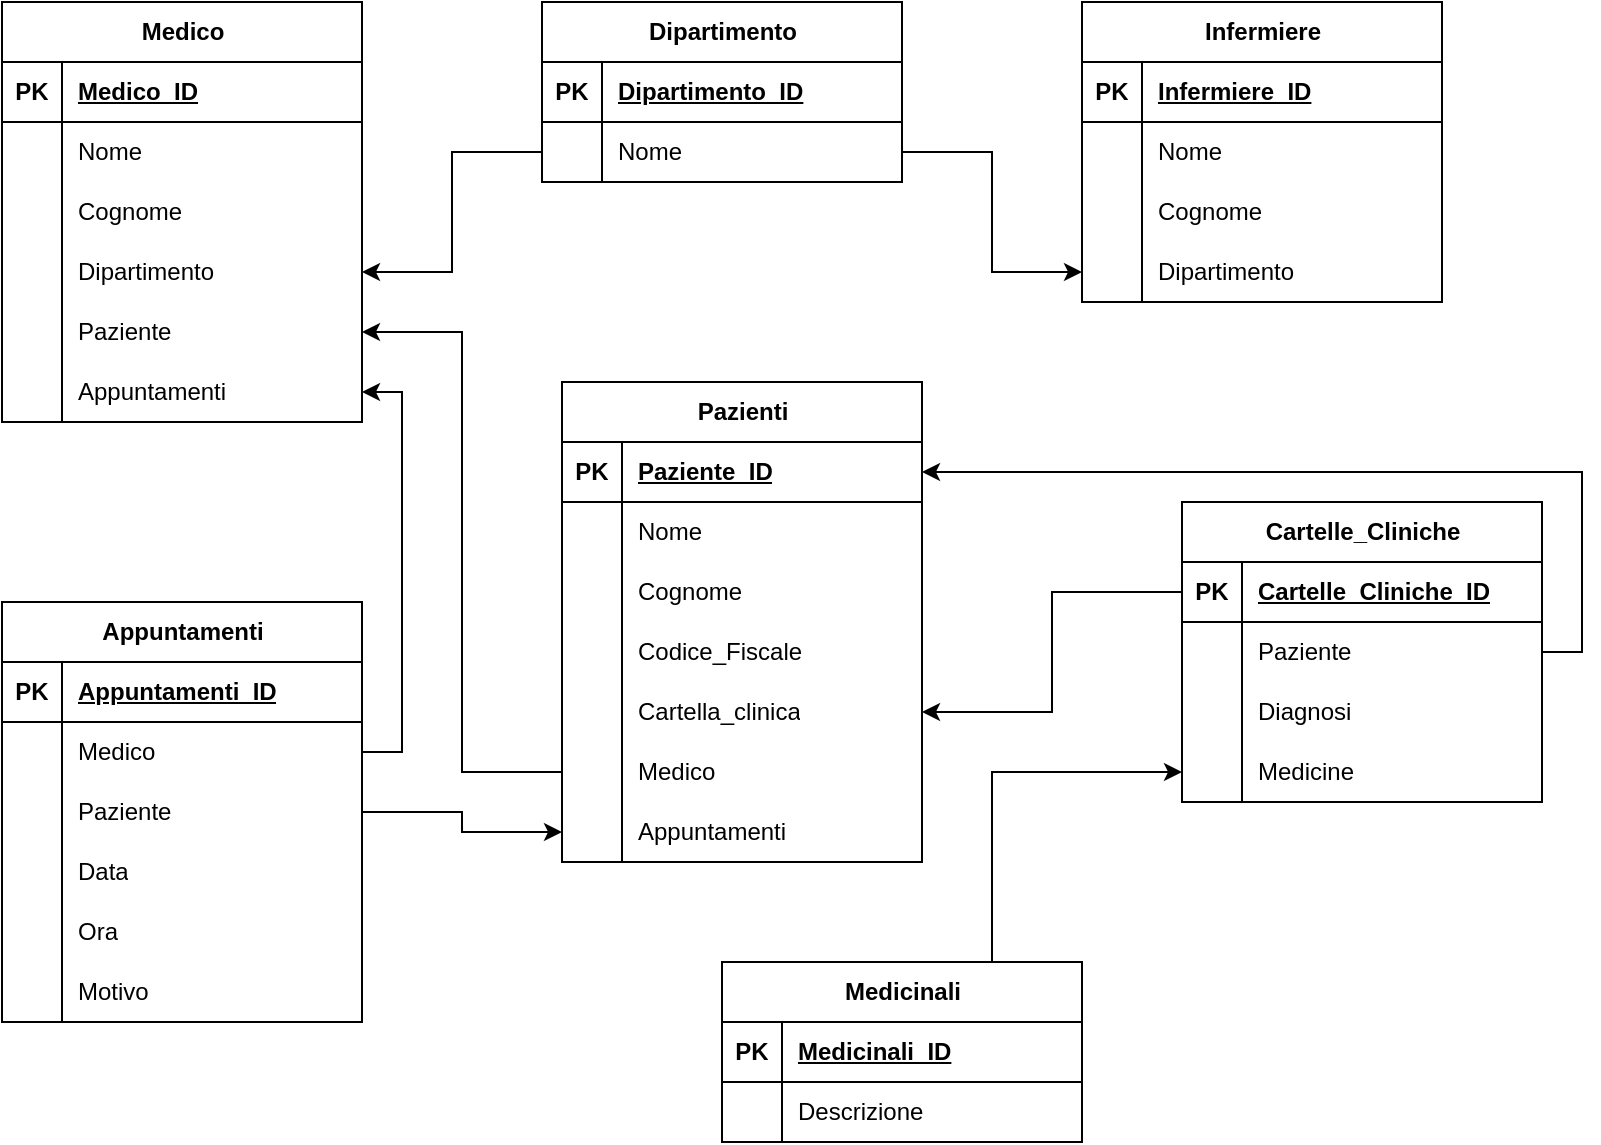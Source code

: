 <mxfile version="23.1.0" type="github">
  <diagram name="Pagina-1" id="qhU8wnmdOAKKkHcsEv-U">
    <mxGraphModel dx="1050" dy="570" grid="1" gridSize="10" guides="1" tooltips="1" connect="1" arrows="1" fold="1" page="1" pageScale="1" pageWidth="827" pageHeight="1169" math="0" shadow="0">
      <root>
        <mxCell id="0" />
        <mxCell id="1" parent="0" />
        <mxCell id="Q8DgcoiRrHMiQjG14NW5-1" value="Pazienti" style="shape=table;startSize=30;container=1;collapsible=1;childLayout=tableLayout;fixedRows=1;rowLines=0;fontStyle=1;align=center;resizeLast=1;html=1;" parent="1" vertex="1">
          <mxGeometry x="280" y="190" width="180" height="240" as="geometry" />
        </mxCell>
        <mxCell id="Q8DgcoiRrHMiQjG14NW5-2" value="" style="shape=tableRow;horizontal=0;startSize=0;swimlaneHead=0;swimlaneBody=0;fillColor=none;collapsible=0;dropTarget=0;points=[[0,0.5],[1,0.5]];portConstraint=eastwest;top=0;left=0;right=0;bottom=1;" parent="Q8DgcoiRrHMiQjG14NW5-1" vertex="1">
          <mxGeometry y="30" width="180" height="30" as="geometry" />
        </mxCell>
        <mxCell id="Q8DgcoiRrHMiQjG14NW5-3" value="PK" style="shape=partialRectangle;connectable=0;fillColor=none;top=0;left=0;bottom=0;right=0;fontStyle=1;overflow=hidden;whiteSpace=wrap;html=1;" parent="Q8DgcoiRrHMiQjG14NW5-2" vertex="1">
          <mxGeometry width="30" height="30" as="geometry">
            <mxRectangle width="30" height="30" as="alternateBounds" />
          </mxGeometry>
        </mxCell>
        <mxCell id="Q8DgcoiRrHMiQjG14NW5-4" value="Paziente_ID" style="shape=partialRectangle;connectable=0;fillColor=none;top=0;left=0;bottom=0;right=0;align=left;spacingLeft=6;fontStyle=5;overflow=hidden;whiteSpace=wrap;html=1;" parent="Q8DgcoiRrHMiQjG14NW5-2" vertex="1">
          <mxGeometry x="30" width="150" height="30" as="geometry">
            <mxRectangle width="150" height="30" as="alternateBounds" />
          </mxGeometry>
        </mxCell>
        <mxCell id="Q8DgcoiRrHMiQjG14NW5-5" value="" style="shape=tableRow;horizontal=0;startSize=0;swimlaneHead=0;swimlaneBody=0;fillColor=none;collapsible=0;dropTarget=0;points=[[0,0.5],[1,0.5]];portConstraint=eastwest;top=0;left=0;right=0;bottom=0;" parent="Q8DgcoiRrHMiQjG14NW5-1" vertex="1">
          <mxGeometry y="60" width="180" height="30" as="geometry" />
        </mxCell>
        <mxCell id="Q8DgcoiRrHMiQjG14NW5-6" value="" style="shape=partialRectangle;connectable=0;fillColor=none;top=0;left=0;bottom=0;right=0;editable=1;overflow=hidden;whiteSpace=wrap;html=1;" parent="Q8DgcoiRrHMiQjG14NW5-5" vertex="1">
          <mxGeometry width="30" height="30" as="geometry">
            <mxRectangle width="30" height="30" as="alternateBounds" />
          </mxGeometry>
        </mxCell>
        <mxCell id="Q8DgcoiRrHMiQjG14NW5-7" value="Nome" style="shape=partialRectangle;connectable=0;fillColor=none;top=0;left=0;bottom=0;right=0;align=left;spacingLeft=6;overflow=hidden;whiteSpace=wrap;html=1;" parent="Q8DgcoiRrHMiQjG14NW5-5" vertex="1">
          <mxGeometry x="30" width="150" height="30" as="geometry">
            <mxRectangle width="150" height="30" as="alternateBounds" />
          </mxGeometry>
        </mxCell>
        <mxCell id="Q8DgcoiRrHMiQjG14NW5-8" value="" style="shape=tableRow;horizontal=0;startSize=0;swimlaneHead=0;swimlaneBody=0;fillColor=none;collapsible=0;dropTarget=0;points=[[0,0.5],[1,0.5]];portConstraint=eastwest;top=0;left=0;right=0;bottom=0;" parent="Q8DgcoiRrHMiQjG14NW5-1" vertex="1">
          <mxGeometry y="90" width="180" height="30" as="geometry" />
        </mxCell>
        <mxCell id="Q8DgcoiRrHMiQjG14NW5-9" value="" style="shape=partialRectangle;connectable=0;fillColor=none;top=0;left=0;bottom=0;right=0;editable=1;overflow=hidden;whiteSpace=wrap;html=1;" parent="Q8DgcoiRrHMiQjG14NW5-8" vertex="1">
          <mxGeometry width="30" height="30" as="geometry">
            <mxRectangle width="30" height="30" as="alternateBounds" />
          </mxGeometry>
        </mxCell>
        <mxCell id="Q8DgcoiRrHMiQjG14NW5-10" value="Cognome" style="shape=partialRectangle;connectable=0;fillColor=none;top=0;left=0;bottom=0;right=0;align=left;spacingLeft=6;overflow=hidden;whiteSpace=wrap;html=1;" parent="Q8DgcoiRrHMiQjG14NW5-8" vertex="1">
          <mxGeometry x="30" width="150" height="30" as="geometry">
            <mxRectangle width="150" height="30" as="alternateBounds" />
          </mxGeometry>
        </mxCell>
        <mxCell id="Q8DgcoiRrHMiQjG14NW5-11" value="" style="shape=tableRow;horizontal=0;startSize=0;swimlaneHead=0;swimlaneBody=0;fillColor=none;collapsible=0;dropTarget=0;points=[[0,0.5],[1,0.5]];portConstraint=eastwest;top=0;left=0;right=0;bottom=0;" parent="Q8DgcoiRrHMiQjG14NW5-1" vertex="1">
          <mxGeometry y="120" width="180" height="30" as="geometry" />
        </mxCell>
        <mxCell id="Q8DgcoiRrHMiQjG14NW5-12" value="" style="shape=partialRectangle;connectable=0;fillColor=none;top=0;left=0;bottom=0;right=0;editable=1;overflow=hidden;whiteSpace=wrap;html=1;" parent="Q8DgcoiRrHMiQjG14NW5-11" vertex="1">
          <mxGeometry width="30" height="30" as="geometry">
            <mxRectangle width="30" height="30" as="alternateBounds" />
          </mxGeometry>
        </mxCell>
        <mxCell id="Q8DgcoiRrHMiQjG14NW5-13" value="Codice_Fiscale" style="shape=partialRectangle;connectable=0;fillColor=none;top=0;left=0;bottom=0;right=0;align=left;spacingLeft=6;overflow=hidden;whiteSpace=wrap;html=1;" parent="Q8DgcoiRrHMiQjG14NW5-11" vertex="1">
          <mxGeometry x="30" width="150" height="30" as="geometry">
            <mxRectangle width="150" height="30" as="alternateBounds" />
          </mxGeometry>
        </mxCell>
        <mxCell id="Q8DgcoiRrHMiQjG14NW5-14" value="" style="shape=tableRow;horizontal=0;startSize=0;swimlaneHead=0;swimlaneBody=0;fillColor=none;collapsible=0;dropTarget=0;points=[[0,0.5],[1,0.5]];portConstraint=eastwest;top=0;left=0;right=0;bottom=0;" parent="Q8DgcoiRrHMiQjG14NW5-1" vertex="1">
          <mxGeometry y="150" width="180" height="30" as="geometry" />
        </mxCell>
        <mxCell id="Q8DgcoiRrHMiQjG14NW5-15" value="" style="shape=partialRectangle;connectable=0;fillColor=none;top=0;left=0;bottom=0;right=0;editable=1;overflow=hidden;whiteSpace=wrap;html=1;" parent="Q8DgcoiRrHMiQjG14NW5-14" vertex="1">
          <mxGeometry width="30" height="30" as="geometry">
            <mxRectangle width="30" height="30" as="alternateBounds" />
          </mxGeometry>
        </mxCell>
        <mxCell id="Q8DgcoiRrHMiQjG14NW5-16" value="Cartella_clinica" style="shape=partialRectangle;connectable=0;fillColor=none;top=0;left=0;bottom=0;right=0;align=left;spacingLeft=6;overflow=hidden;whiteSpace=wrap;html=1;" parent="Q8DgcoiRrHMiQjG14NW5-14" vertex="1">
          <mxGeometry x="30" width="150" height="30" as="geometry">
            <mxRectangle width="150" height="30" as="alternateBounds" />
          </mxGeometry>
        </mxCell>
        <mxCell id="Q8DgcoiRrHMiQjG14NW5-17" value="" style="shape=tableRow;horizontal=0;startSize=0;swimlaneHead=0;swimlaneBody=0;fillColor=none;collapsible=0;dropTarget=0;points=[[0,0.5],[1,0.5]];portConstraint=eastwest;top=0;left=0;right=0;bottom=0;" parent="Q8DgcoiRrHMiQjG14NW5-1" vertex="1">
          <mxGeometry y="180" width="180" height="30" as="geometry" />
        </mxCell>
        <mxCell id="Q8DgcoiRrHMiQjG14NW5-18" value="" style="shape=partialRectangle;connectable=0;fillColor=none;top=0;left=0;bottom=0;right=0;editable=1;overflow=hidden;whiteSpace=wrap;html=1;" parent="Q8DgcoiRrHMiQjG14NW5-17" vertex="1">
          <mxGeometry width="30" height="30" as="geometry">
            <mxRectangle width="30" height="30" as="alternateBounds" />
          </mxGeometry>
        </mxCell>
        <mxCell id="Q8DgcoiRrHMiQjG14NW5-19" value="Medico" style="shape=partialRectangle;connectable=0;fillColor=none;top=0;left=0;bottom=0;right=0;align=left;spacingLeft=6;overflow=hidden;whiteSpace=wrap;html=1;" parent="Q8DgcoiRrHMiQjG14NW5-17" vertex="1">
          <mxGeometry x="30" width="150" height="30" as="geometry">
            <mxRectangle width="150" height="30" as="alternateBounds" />
          </mxGeometry>
        </mxCell>
        <mxCell id="Q8DgcoiRrHMiQjG14NW5-20" value="" style="shape=tableRow;horizontal=0;startSize=0;swimlaneHead=0;swimlaneBody=0;fillColor=none;collapsible=0;dropTarget=0;points=[[0,0.5],[1,0.5]];portConstraint=eastwest;top=0;left=0;right=0;bottom=0;" parent="Q8DgcoiRrHMiQjG14NW5-1" vertex="1">
          <mxGeometry y="210" width="180" height="30" as="geometry" />
        </mxCell>
        <mxCell id="Q8DgcoiRrHMiQjG14NW5-21" value="" style="shape=partialRectangle;connectable=0;fillColor=none;top=0;left=0;bottom=0;right=0;editable=1;overflow=hidden;whiteSpace=wrap;html=1;" parent="Q8DgcoiRrHMiQjG14NW5-20" vertex="1">
          <mxGeometry width="30" height="30" as="geometry">
            <mxRectangle width="30" height="30" as="alternateBounds" />
          </mxGeometry>
        </mxCell>
        <mxCell id="Q8DgcoiRrHMiQjG14NW5-22" value="Appuntamenti" style="shape=partialRectangle;connectable=0;fillColor=none;top=0;left=0;bottom=0;right=0;align=left;spacingLeft=6;overflow=hidden;whiteSpace=wrap;html=1;" parent="Q8DgcoiRrHMiQjG14NW5-20" vertex="1">
          <mxGeometry x="30" width="150" height="30" as="geometry">
            <mxRectangle width="150" height="30" as="alternateBounds" />
          </mxGeometry>
        </mxCell>
        <mxCell id="Q8DgcoiRrHMiQjG14NW5-23" value="Medico" style="shape=table;startSize=30;container=1;collapsible=1;childLayout=tableLayout;fixedRows=1;rowLines=0;fontStyle=1;align=center;resizeLast=1;html=1;" parent="1" vertex="1">
          <mxGeometry width="180" height="210" as="geometry" />
        </mxCell>
        <mxCell id="Q8DgcoiRrHMiQjG14NW5-24" value="" style="shape=tableRow;horizontal=0;startSize=0;swimlaneHead=0;swimlaneBody=0;fillColor=none;collapsible=0;dropTarget=0;points=[[0,0.5],[1,0.5]];portConstraint=eastwest;top=0;left=0;right=0;bottom=1;" parent="Q8DgcoiRrHMiQjG14NW5-23" vertex="1">
          <mxGeometry y="30" width="180" height="30" as="geometry" />
        </mxCell>
        <mxCell id="Q8DgcoiRrHMiQjG14NW5-25" value="PK" style="shape=partialRectangle;connectable=0;fillColor=none;top=0;left=0;bottom=0;right=0;fontStyle=1;overflow=hidden;whiteSpace=wrap;html=1;" parent="Q8DgcoiRrHMiQjG14NW5-24" vertex="1">
          <mxGeometry width="30" height="30" as="geometry">
            <mxRectangle width="30" height="30" as="alternateBounds" />
          </mxGeometry>
        </mxCell>
        <mxCell id="Q8DgcoiRrHMiQjG14NW5-26" value="Medico_ID" style="shape=partialRectangle;connectable=0;fillColor=none;top=0;left=0;bottom=0;right=0;align=left;spacingLeft=6;fontStyle=5;overflow=hidden;whiteSpace=wrap;html=1;" parent="Q8DgcoiRrHMiQjG14NW5-24" vertex="1">
          <mxGeometry x="30" width="150" height="30" as="geometry">
            <mxRectangle width="150" height="30" as="alternateBounds" />
          </mxGeometry>
        </mxCell>
        <mxCell id="Q8DgcoiRrHMiQjG14NW5-27" value="" style="shape=tableRow;horizontal=0;startSize=0;swimlaneHead=0;swimlaneBody=0;fillColor=none;collapsible=0;dropTarget=0;points=[[0,0.5],[1,0.5]];portConstraint=eastwest;top=0;left=0;right=0;bottom=0;" parent="Q8DgcoiRrHMiQjG14NW5-23" vertex="1">
          <mxGeometry y="60" width="180" height="30" as="geometry" />
        </mxCell>
        <mxCell id="Q8DgcoiRrHMiQjG14NW5-28" value="" style="shape=partialRectangle;connectable=0;fillColor=none;top=0;left=0;bottom=0;right=0;editable=1;overflow=hidden;whiteSpace=wrap;html=1;" parent="Q8DgcoiRrHMiQjG14NW5-27" vertex="1">
          <mxGeometry width="30" height="30" as="geometry">
            <mxRectangle width="30" height="30" as="alternateBounds" />
          </mxGeometry>
        </mxCell>
        <mxCell id="Q8DgcoiRrHMiQjG14NW5-29" value="Nome" style="shape=partialRectangle;connectable=0;fillColor=none;top=0;left=0;bottom=0;right=0;align=left;spacingLeft=6;overflow=hidden;whiteSpace=wrap;html=1;" parent="Q8DgcoiRrHMiQjG14NW5-27" vertex="1">
          <mxGeometry x="30" width="150" height="30" as="geometry">
            <mxRectangle width="150" height="30" as="alternateBounds" />
          </mxGeometry>
        </mxCell>
        <mxCell id="Q8DgcoiRrHMiQjG14NW5-30" value="" style="shape=tableRow;horizontal=0;startSize=0;swimlaneHead=0;swimlaneBody=0;fillColor=none;collapsible=0;dropTarget=0;points=[[0,0.5],[1,0.5]];portConstraint=eastwest;top=0;left=0;right=0;bottom=0;" parent="Q8DgcoiRrHMiQjG14NW5-23" vertex="1">
          <mxGeometry y="90" width="180" height="30" as="geometry" />
        </mxCell>
        <mxCell id="Q8DgcoiRrHMiQjG14NW5-31" value="" style="shape=partialRectangle;connectable=0;fillColor=none;top=0;left=0;bottom=0;right=0;editable=1;overflow=hidden;whiteSpace=wrap;html=1;" parent="Q8DgcoiRrHMiQjG14NW5-30" vertex="1">
          <mxGeometry width="30" height="30" as="geometry">
            <mxRectangle width="30" height="30" as="alternateBounds" />
          </mxGeometry>
        </mxCell>
        <mxCell id="Q8DgcoiRrHMiQjG14NW5-32" value="Cognome" style="shape=partialRectangle;connectable=0;fillColor=none;top=0;left=0;bottom=0;right=0;align=left;spacingLeft=6;overflow=hidden;whiteSpace=wrap;html=1;" parent="Q8DgcoiRrHMiQjG14NW5-30" vertex="1">
          <mxGeometry x="30" width="150" height="30" as="geometry">
            <mxRectangle width="150" height="30" as="alternateBounds" />
          </mxGeometry>
        </mxCell>
        <mxCell id="Q8DgcoiRrHMiQjG14NW5-33" value="" style="shape=tableRow;horizontal=0;startSize=0;swimlaneHead=0;swimlaneBody=0;fillColor=none;collapsible=0;dropTarget=0;points=[[0,0.5],[1,0.5]];portConstraint=eastwest;top=0;left=0;right=0;bottom=0;" parent="Q8DgcoiRrHMiQjG14NW5-23" vertex="1">
          <mxGeometry y="120" width="180" height="30" as="geometry" />
        </mxCell>
        <mxCell id="Q8DgcoiRrHMiQjG14NW5-34" value="" style="shape=partialRectangle;connectable=0;fillColor=none;top=0;left=0;bottom=0;right=0;editable=1;overflow=hidden;whiteSpace=wrap;html=1;" parent="Q8DgcoiRrHMiQjG14NW5-33" vertex="1">
          <mxGeometry width="30" height="30" as="geometry">
            <mxRectangle width="30" height="30" as="alternateBounds" />
          </mxGeometry>
        </mxCell>
        <mxCell id="Q8DgcoiRrHMiQjG14NW5-35" value="Dipartimento" style="shape=partialRectangle;connectable=0;fillColor=none;top=0;left=0;bottom=0;right=0;align=left;spacingLeft=6;overflow=hidden;whiteSpace=wrap;html=1;" parent="Q8DgcoiRrHMiQjG14NW5-33" vertex="1">
          <mxGeometry x="30" width="150" height="30" as="geometry">
            <mxRectangle width="150" height="30" as="alternateBounds" />
          </mxGeometry>
        </mxCell>
        <mxCell id="Q8DgcoiRrHMiQjG14NW5-36" value="" style="shape=tableRow;horizontal=0;startSize=0;swimlaneHead=0;swimlaneBody=0;fillColor=none;collapsible=0;dropTarget=0;points=[[0,0.5],[1,0.5]];portConstraint=eastwest;top=0;left=0;right=0;bottom=0;" parent="Q8DgcoiRrHMiQjG14NW5-23" vertex="1">
          <mxGeometry y="150" width="180" height="30" as="geometry" />
        </mxCell>
        <mxCell id="Q8DgcoiRrHMiQjG14NW5-37" value="" style="shape=partialRectangle;connectable=0;fillColor=none;top=0;left=0;bottom=0;right=0;editable=1;overflow=hidden;whiteSpace=wrap;html=1;" parent="Q8DgcoiRrHMiQjG14NW5-36" vertex="1">
          <mxGeometry width="30" height="30" as="geometry">
            <mxRectangle width="30" height="30" as="alternateBounds" />
          </mxGeometry>
        </mxCell>
        <mxCell id="Q8DgcoiRrHMiQjG14NW5-38" value="Paziente" style="shape=partialRectangle;connectable=0;fillColor=none;top=0;left=0;bottom=0;right=0;align=left;spacingLeft=6;overflow=hidden;whiteSpace=wrap;html=1;" parent="Q8DgcoiRrHMiQjG14NW5-36" vertex="1">
          <mxGeometry x="30" width="150" height="30" as="geometry">
            <mxRectangle width="150" height="30" as="alternateBounds" />
          </mxGeometry>
        </mxCell>
        <mxCell id="Q8DgcoiRrHMiQjG14NW5-39" value="" style="shape=tableRow;horizontal=0;startSize=0;swimlaneHead=0;swimlaneBody=0;fillColor=none;collapsible=0;dropTarget=0;points=[[0,0.5],[1,0.5]];portConstraint=eastwest;top=0;left=0;right=0;bottom=0;" parent="Q8DgcoiRrHMiQjG14NW5-23" vertex="1">
          <mxGeometry y="180" width="180" height="30" as="geometry" />
        </mxCell>
        <mxCell id="Q8DgcoiRrHMiQjG14NW5-40" value="" style="shape=partialRectangle;connectable=0;fillColor=none;top=0;left=0;bottom=0;right=0;editable=1;overflow=hidden;whiteSpace=wrap;html=1;" parent="Q8DgcoiRrHMiQjG14NW5-39" vertex="1">
          <mxGeometry width="30" height="30" as="geometry">
            <mxRectangle width="30" height="30" as="alternateBounds" />
          </mxGeometry>
        </mxCell>
        <mxCell id="Q8DgcoiRrHMiQjG14NW5-41" value="Appuntamenti" style="shape=partialRectangle;connectable=0;fillColor=none;top=0;left=0;bottom=0;right=0;align=left;spacingLeft=6;overflow=hidden;whiteSpace=wrap;html=1;" parent="Q8DgcoiRrHMiQjG14NW5-39" vertex="1">
          <mxGeometry x="30" width="150" height="30" as="geometry">
            <mxRectangle width="150" height="30" as="alternateBounds" />
          </mxGeometry>
        </mxCell>
        <mxCell id="Q8DgcoiRrHMiQjG14NW5-42" value="Infermiere" style="shape=table;startSize=30;container=1;collapsible=1;childLayout=tableLayout;fixedRows=1;rowLines=0;fontStyle=1;align=center;resizeLast=1;html=1;" parent="1" vertex="1">
          <mxGeometry x="540" width="180" height="150" as="geometry" />
        </mxCell>
        <mxCell id="Q8DgcoiRrHMiQjG14NW5-43" value="" style="shape=tableRow;horizontal=0;startSize=0;swimlaneHead=0;swimlaneBody=0;fillColor=none;collapsible=0;dropTarget=0;points=[[0,0.5],[1,0.5]];portConstraint=eastwest;top=0;left=0;right=0;bottom=1;" parent="Q8DgcoiRrHMiQjG14NW5-42" vertex="1">
          <mxGeometry y="30" width="180" height="30" as="geometry" />
        </mxCell>
        <mxCell id="Q8DgcoiRrHMiQjG14NW5-44" value="PK" style="shape=partialRectangle;connectable=0;fillColor=none;top=0;left=0;bottom=0;right=0;fontStyle=1;overflow=hidden;whiteSpace=wrap;html=1;" parent="Q8DgcoiRrHMiQjG14NW5-43" vertex="1">
          <mxGeometry width="30" height="30" as="geometry">
            <mxRectangle width="30" height="30" as="alternateBounds" />
          </mxGeometry>
        </mxCell>
        <mxCell id="Q8DgcoiRrHMiQjG14NW5-45" value="Infermiere_ID" style="shape=partialRectangle;connectable=0;fillColor=none;top=0;left=0;bottom=0;right=0;align=left;spacingLeft=6;fontStyle=5;overflow=hidden;whiteSpace=wrap;html=1;" parent="Q8DgcoiRrHMiQjG14NW5-43" vertex="1">
          <mxGeometry x="30" width="150" height="30" as="geometry">
            <mxRectangle width="150" height="30" as="alternateBounds" />
          </mxGeometry>
        </mxCell>
        <mxCell id="Q8DgcoiRrHMiQjG14NW5-46" value="" style="shape=tableRow;horizontal=0;startSize=0;swimlaneHead=0;swimlaneBody=0;fillColor=none;collapsible=0;dropTarget=0;points=[[0,0.5],[1,0.5]];portConstraint=eastwest;top=0;left=0;right=0;bottom=0;" parent="Q8DgcoiRrHMiQjG14NW5-42" vertex="1">
          <mxGeometry y="60" width="180" height="30" as="geometry" />
        </mxCell>
        <mxCell id="Q8DgcoiRrHMiQjG14NW5-47" value="" style="shape=partialRectangle;connectable=0;fillColor=none;top=0;left=0;bottom=0;right=0;editable=1;overflow=hidden;whiteSpace=wrap;html=1;" parent="Q8DgcoiRrHMiQjG14NW5-46" vertex="1">
          <mxGeometry width="30" height="30" as="geometry">
            <mxRectangle width="30" height="30" as="alternateBounds" />
          </mxGeometry>
        </mxCell>
        <mxCell id="Q8DgcoiRrHMiQjG14NW5-48" value="Nome" style="shape=partialRectangle;connectable=0;fillColor=none;top=0;left=0;bottom=0;right=0;align=left;spacingLeft=6;overflow=hidden;whiteSpace=wrap;html=1;" parent="Q8DgcoiRrHMiQjG14NW5-46" vertex="1">
          <mxGeometry x="30" width="150" height="30" as="geometry">
            <mxRectangle width="150" height="30" as="alternateBounds" />
          </mxGeometry>
        </mxCell>
        <mxCell id="Q8DgcoiRrHMiQjG14NW5-49" value="" style="shape=tableRow;horizontal=0;startSize=0;swimlaneHead=0;swimlaneBody=0;fillColor=none;collapsible=0;dropTarget=0;points=[[0,0.5],[1,0.5]];portConstraint=eastwest;top=0;left=0;right=0;bottom=0;" parent="Q8DgcoiRrHMiQjG14NW5-42" vertex="1">
          <mxGeometry y="90" width="180" height="30" as="geometry" />
        </mxCell>
        <mxCell id="Q8DgcoiRrHMiQjG14NW5-50" value="" style="shape=partialRectangle;connectable=0;fillColor=none;top=0;left=0;bottom=0;right=0;editable=1;overflow=hidden;whiteSpace=wrap;html=1;" parent="Q8DgcoiRrHMiQjG14NW5-49" vertex="1">
          <mxGeometry width="30" height="30" as="geometry">
            <mxRectangle width="30" height="30" as="alternateBounds" />
          </mxGeometry>
        </mxCell>
        <mxCell id="Q8DgcoiRrHMiQjG14NW5-51" value="Cognome" style="shape=partialRectangle;connectable=0;fillColor=none;top=0;left=0;bottom=0;right=0;align=left;spacingLeft=6;overflow=hidden;whiteSpace=wrap;html=1;" parent="Q8DgcoiRrHMiQjG14NW5-49" vertex="1">
          <mxGeometry x="30" width="150" height="30" as="geometry">
            <mxRectangle width="150" height="30" as="alternateBounds" />
          </mxGeometry>
        </mxCell>
        <mxCell id="Q8DgcoiRrHMiQjG14NW5-52" value="" style="shape=tableRow;horizontal=0;startSize=0;swimlaneHead=0;swimlaneBody=0;fillColor=none;collapsible=0;dropTarget=0;points=[[0,0.5],[1,0.5]];portConstraint=eastwest;top=0;left=0;right=0;bottom=0;" parent="Q8DgcoiRrHMiQjG14NW5-42" vertex="1">
          <mxGeometry y="120" width="180" height="30" as="geometry" />
        </mxCell>
        <mxCell id="Q8DgcoiRrHMiQjG14NW5-53" value="" style="shape=partialRectangle;connectable=0;fillColor=none;top=0;left=0;bottom=0;right=0;editable=1;overflow=hidden;whiteSpace=wrap;html=1;" parent="Q8DgcoiRrHMiQjG14NW5-52" vertex="1">
          <mxGeometry width="30" height="30" as="geometry">
            <mxRectangle width="30" height="30" as="alternateBounds" />
          </mxGeometry>
        </mxCell>
        <mxCell id="Q8DgcoiRrHMiQjG14NW5-54" value="Dipartimento" style="shape=partialRectangle;connectable=0;fillColor=none;top=0;left=0;bottom=0;right=0;align=left;spacingLeft=6;overflow=hidden;whiteSpace=wrap;html=1;" parent="Q8DgcoiRrHMiQjG14NW5-52" vertex="1">
          <mxGeometry x="30" width="150" height="30" as="geometry">
            <mxRectangle width="150" height="30" as="alternateBounds" />
          </mxGeometry>
        </mxCell>
        <mxCell id="Q8DgcoiRrHMiQjG14NW5-55" value="Dipartimento" style="shape=table;startSize=30;container=1;collapsible=1;childLayout=tableLayout;fixedRows=1;rowLines=0;fontStyle=1;align=center;resizeLast=1;html=1;" parent="1" vertex="1">
          <mxGeometry x="270" width="180" height="90" as="geometry" />
        </mxCell>
        <mxCell id="Q8DgcoiRrHMiQjG14NW5-56" value="" style="shape=tableRow;horizontal=0;startSize=0;swimlaneHead=0;swimlaneBody=0;fillColor=none;collapsible=0;dropTarget=0;points=[[0,0.5],[1,0.5]];portConstraint=eastwest;top=0;left=0;right=0;bottom=1;" parent="Q8DgcoiRrHMiQjG14NW5-55" vertex="1">
          <mxGeometry y="30" width="180" height="30" as="geometry" />
        </mxCell>
        <mxCell id="Q8DgcoiRrHMiQjG14NW5-57" value="PK" style="shape=partialRectangle;connectable=0;fillColor=none;top=0;left=0;bottom=0;right=0;fontStyle=1;overflow=hidden;whiteSpace=wrap;html=1;" parent="Q8DgcoiRrHMiQjG14NW5-56" vertex="1">
          <mxGeometry width="30" height="30" as="geometry">
            <mxRectangle width="30" height="30" as="alternateBounds" />
          </mxGeometry>
        </mxCell>
        <mxCell id="Q8DgcoiRrHMiQjG14NW5-58" value="Dipartimento_ID" style="shape=partialRectangle;connectable=0;fillColor=none;top=0;left=0;bottom=0;right=0;align=left;spacingLeft=6;fontStyle=5;overflow=hidden;whiteSpace=wrap;html=1;" parent="Q8DgcoiRrHMiQjG14NW5-56" vertex="1">
          <mxGeometry x="30" width="150" height="30" as="geometry">
            <mxRectangle width="150" height="30" as="alternateBounds" />
          </mxGeometry>
        </mxCell>
        <mxCell id="Q8DgcoiRrHMiQjG14NW5-59" value="" style="shape=tableRow;horizontal=0;startSize=0;swimlaneHead=0;swimlaneBody=0;fillColor=none;collapsible=0;dropTarget=0;points=[[0,0.5],[1,0.5]];portConstraint=eastwest;top=0;left=0;right=0;bottom=0;" parent="Q8DgcoiRrHMiQjG14NW5-55" vertex="1">
          <mxGeometry y="60" width="180" height="30" as="geometry" />
        </mxCell>
        <mxCell id="Q8DgcoiRrHMiQjG14NW5-60" value="" style="shape=partialRectangle;connectable=0;fillColor=none;top=0;left=0;bottom=0;right=0;editable=1;overflow=hidden;whiteSpace=wrap;html=1;" parent="Q8DgcoiRrHMiQjG14NW5-59" vertex="1">
          <mxGeometry width="30" height="30" as="geometry">
            <mxRectangle width="30" height="30" as="alternateBounds" />
          </mxGeometry>
        </mxCell>
        <mxCell id="Q8DgcoiRrHMiQjG14NW5-61" value="Nome" style="shape=partialRectangle;connectable=0;fillColor=none;top=0;left=0;bottom=0;right=0;align=left;spacingLeft=6;overflow=hidden;whiteSpace=wrap;html=1;" parent="Q8DgcoiRrHMiQjG14NW5-59" vertex="1">
          <mxGeometry x="30" width="150" height="30" as="geometry">
            <mxRectangle width="150" height="30" as="alternateBounds" />
          </mxGeometry>
        </mxCell>
        <mxCell id="Q8DgcoiRrHMiQjG14NW5-68" value="Appuntamenti" style="shape=table;startSize=30;container=1;collapsible=1;childLayout=tableLayout;fixedRows=1;rowLines=0;fontStyle=1;align=center;resizeLast=1;html=1;" parent="1" vertex="1">
          <mxGeometry y="300" width="180" height="210" as="geometry" />
        </mxCell>
        <mxCell id="Q8DgcoiRrHMiQjG14NW5-69" value="" style="shape=tableRow;horizontal=0;startSize=0;swimlaneHead=0;swimlaneBody=0;fillColor=none;collapsible=0;dropTarget=0;points=[[0,0.5],[1,0.5]];portConstraint=eastwest;top=0;left=0;right=0;bottom=1;" parent="Q8DgcoiRrHMiQjG14NW5-68" vertex="1">
          <mxGeometry y="30" width="180" height="30" as="geometry" />
        </mxCell>
        <mxCell id="Q8DgcoiRrHMiQjG14NW5-70" value="PK" style="shape=partialRectangle;connectable=0;fillColor=none;top=0;left=0;bottom=0;right=0;fontStyle=1;overflow=hidden;whiteSpace=wrap;html=1;" parent="Q8DgcoiRrHMiQjG14NW5-69" vertex="1">
          <mxGeometry width="30" height="30" as="geometry">
            <mxRectangle width="30" height="30" as="alternateBounds" />
          </mxGeometry>
        </mxCell>
        <mxCell id="Q8DgcoiRrHMiQjG14NW5-71" value="Appuntamenti_ID" style="shape=partialRectangle;connectable=0;fillColor=none;top=0;left=0;bottom=0;right=0;align=left;spacingLeft=6;fontStyle=5;overflow=hidden;whiteSpace=wrap;html=1;" parent="Q8DgcoiRrHMiQjG14NW5-69" vertex="1">
          <mxGeometry x="30" width="150" height="30" as="geometry">
            <mxRectangle width="150" height="30" as="alternateBounds" />
          </mxGeometry>
        </mxCell>
        <mxCell id="Q8DgcoiRrHMiQjG14NW5-72" value="" style="shape=tableRow;horizontal=0;startSize=0;swimlaneHead=0;swimlaneBody=0;fillColor=none;collapsible=0;dropTarget=0;points=[[0,0.5],[1,0.5]];portConstraint=eastwest;top=0;left=0;right=0;bottom=0;" parent="Q8DgcoiRrHMiQjG14NW5-68" vertex="1">
          <mxGeometry y="60" width="180" height="30" as="geometry" />
        </mxCell>
        <mxCell id="Q8DgcoiRrHMiQjG14NW5-73" value="" style="shape=partialRectangle;connectable=0;fillColor=none;top=0;left=0;bottom=0;right=0;editable=1;overflow=hidden;whiteSpace=wrap;html=1;" parent="Q8DgcoiRrHMiQjG14NW5-72" vertex="1">
          <mxGeometry width="30" height="30" as="geometry">
            <mxRectangle width="30" height="30" as="alternateBounds" />
          </mxGeometry>
        </mxCell>
        <mxCell id="Q8DgcoiRrHMiQjG14NW5-74" value="Medico" style="shape=partialRectangle;connectable=0;fillColor=none;top=0;left=0;bottom=0;right=0;align=left;spacingLeft=6;overflow=hidden;whiteSpace=wrap;html=1;" parent="Q8DgcoiRrHMiQjG14NW5-72" vertex="1">
          <mxGeometry x="30" width="150" height="30" as="geometry">
            <mxRectangle width="150" height="30" as="alternateBounds" />
          </mxGeometry>
        </mxCell>
        <mxCell id="Q8DgcoiRrHMiQjG14NW5-75" value="" style="shape=tableRow;horizontal=0;startSize=0;swimlaneHead=0;swimlaneBody=0;fillColor=none;collapsible=0;dropTarget=0;points=[[0,0.5],[1,0.5]];portConstraint=eastwest;top=0;left=0;right=0;bottom=0;" parent="Q8DgcoiRrHMiQjG14NW5-68" vertex="1">
          <mxGeometry y="90" width="180" height="30" as="geometry" />
        </mxCell>
        <mxCell id="Q8DgcoiRrHMiQjG14NW5-76" value="" style="shape=partialRectangle;connectable=0;fillColor=none;top=0;left=0;bottom=0;right=0;editable=1;overflow=hidden;whiteSpace=wrap;html=1;" parent="Q8DgcoiRrHMiQjG14NW5-75" vertex="1">
          <mxGeometry width="30" height="30" as="geometry">
            <mxRectangle width="30" height="30" as="alternateBounds" />
          </mxGeometry>
        </mxCell>
        <mxCell id="Q8DgcoiRrHMiQjG14NW5-77" value="Paziente" style="shape=partialRectangle;connectable=0;fillColor=none;top=0;left=0;bottom=0;right=0;align=left;spacingLeft=6;overflow=hidden;whiteSpace=wrap;html=1;" parent="Q8DgcoiRrHMiQjG14NW5-75" vertex="1">
          <mxGeometry x="30" width="150" height="30" as="geometry">
            <mxRectangle width="150" height="30" as="alternateBounds" />
          </mxGeometry>
        </mxCell>
        <mxCell id="Q8DgcoiRrHMiQjG14NW5-78" value="" style="shape=tableRow;horizontal=0;startSize=0;swimlaneHead=0;swimlaneBody=0;fillColor=none;collapsible=0;dropTarget=0;points=[[0,0.5],[1,0.5]];portConstraint=eastwest;top=0;left=0;right=0;bottom=0;" parent="Q8DgcoiRrHMiQjG14NW5-68" vertex="1">
          <mxGeometry y="120" width="180" height="30" as="geometry" />
        </mxCell>
        <mxCell id="Q8DgcoiRrHMiQjG14NW5-79" value="" style="shape=partialRectangle;connectable=0;fillColor=none;top=0;left=0;bottom=0;right=0;editable=1;overflow=hidden;whiteSpace=wrap;html=1;" parent="Q8DgcoiRrHMiQjG14NW5-78" vertex="1">
          <mxGeometry width="30" height="30" as="geometry">
            <mxRectangle width="30" height="30" as="alternateBounds" />
          </mxGeometry>
        </mxCell>
        <mxCell id="Q8DgcoiRrHMiQjG14NW5-80" value="Data" style="shape=partialRectangle;connectable=0;fillColor=none;top=0;left=0;bottom=0;right=0;align=left;spacingLeft=6;overflow=hidden;whiteSpace=wrap;html=1;" parent="Q8DgcoiRrHMiQjG14NW5-78" vertex="1">
          <mxGeometry x="30" width="150" height="30" as="geometry">
            <mxRectangle width="150" height="30" as="alternateBounds" />
          </mxGeometry>
        </mxCell>
        <mxCell id="CnJ8_lGduolRagpTb72--1" value="" style="shape=tableRow;horizontal=0;startSize=0;swimlaneHead=0;swimlaneBody=0;fillColor=none;collapsible=0;dropTarget=0;points=[[0,0.5],[1,0.5]];portConstraint=eastwest;top=0;left=0;right=0;bottom=0;" vertex="1" parent="Q8DgcoiRrHMiQjG14NW5-68">
          <mxGeometry y="150" width="180" height="30" as="geometry" />
        </mxCell>
        <mxCell id="CnJ8_lGduolRagpTb72--2" value="" style="shape=partialRectangle;connectable=0;fillColor=none;top=0;left=0;bottom=0;right=0;editable=1;overflow=hidden;whiteSpace=wrap;html=1;" vertex="1" parent="CnJ8_lGduolRagpTb72--1">
          <mxGeometry width="30" height="30" as="geometry">
            <mxRectangle width="30" height="30" as="alternateBounds" />
          </mxGeometry>
        </mxCell>
        <mxCell id="CnJ8_lGduolRagpTb72--3" value="Ora" style="shape=partialRectangle;connectable=0;fillColor=none;top=0;left=0;bottom=0;right=0;align=left;spacingLeft=6;overflow=hidden;whiteSpace=wrap;html=1;" vertex="1" parent="CnJ8_lGduolRagpTb72--1">
          <mxGeometry x="30" width="150" height="30" as="geometry">
            <mxRectangle width="150" height="30" as="alternateBounds" />
          </mxGeometry>
        </mxCell>
        <mxCell id="Q8DgcoiRrHMiQjG14NW5-81" value="" style="shape=tableRow;horizontal=0;startSize=0;swimlaneHead=0;swimlaneBody=0;fillColor=none;collapsible=0;dropTarget=0;points=[[0,0.5],[1,0.5]];portConstraint=eastwest;top=0;left=0;right=0;bottom=0;" parent="Q8DgcoiRrHMiQjG14NW5-68" vertex="1">
          <mxGeometry y="180" width="180" height="30" as="geometry" />
        </mxCell>
        <mxCell id="Q8DgcoiRrHMiQjG14NW5-82" value="" style="shape=partialRectangle;connectable=0;fillColor=none;top=0;left=0;bottom=0;right=0;editable=1;overflow=hidden;whiteSpace=wrap;html=1;" parent="Q8DgcoiRrHMiQjG14NW5-81" vertex="1">
          <mxGeometry width="30" height="30" as="geometry">
            <mxRectangle width="30" height="30" as="alternateBounds" />
          </mxGeometry>
        </mxCell>
        <mxCell id="Q8DgcoiRrHMiQjG14NW5-83" value="Motivo" style="shape=partialRectangle;connectable=0;fillColor=none;top=0;left=0;bottom=0;right=0;align=left;spacingLeft=6;overflow=hidden;whiteSpace=wrap;html=1;" parent="Q8DgcoiRrHMiQjG14NW5-81" vertex="1">
          <mxGeometry x="30" width="150" height="30" as="geometry">
            <mxRectangle width="150" height="30" as="alternateBounds" />
          </mxGeometry>
        </mxCell>
        <mxCell id="Q8DgcoiRrHMiQjG14NW5-84" value="Cartelle_Cliniche" style="shape=table;startSize=30;container=1;collapsible=1;childLayout=tableLayout;fixedRows=1;rowLines=0;fontStyle=1;align=center;resizeLast=1;html=1;" parent="1" vertex="1">
          <mxGeometry x="590" y="250" width="180" height="150" as="geometry" />
        </mxCell>
        <mxCell id="Q8DgcoiRrHMiQjG14NW5-85" value="" style="shape=tableRow;horizontal=0;startSize=0;swimlaneHead=0;swimlaneBody=0;fillColor=none;collapsible=0;dropTarget=0;points=[[0,0.5],[1,0.5]];portConstraint=eastwest;top=0;left=0;right=0;bottom=1;" parent="Q8DgcoiRrHMiQjG14NW5-84" vertex="1">
          <mxGeometry y="30" width="180" height="30" as="geometry" />
        </mxCell>
        <mxCell id="Q8DgcoiRrHMiQjG14NW5-86" value="PK" style="shape=partialRectangle;connectable=0;fillColor=none;top=0;left=0;bottom=0;right=0;fontStyle=1;overflow=hidden;whiteSpace=wrap;html=1;" parent="Q8DgcoiRrHMiQjG14NW5-85" vertex="1">
          <mxGeometry width="30" height="30" as="geometry">
            <mxRectangle width="30" height="30" as="alternateBounds" />
          </mxGeometry>
        </mxCell>
        <mxCell id="Q8DgcoiRrHMiQjG14NW5-87" value="Cartelle_Cliniche_ID" style="shape=partialRectangle;connectable=0;fillColor=none;top=0;left=0;bottom=0;right=0;align=left;spacingLeft=6;fontStyle=5;overflow=hidden;whiteSpace=wrap;html=1;" parent="Q8DgcoiRrHMiQjG14NW5-85" vertex="1">
          <mxGeometry x="30" width="150" height="30" as="geometry">
            <mxRectangle width="150" height="30" as="alternateBounds" />
          </mxGeometry>
        </mxCell>
        <mxCell id="Q8DgcoiRrHMiQjG14NW5-88" value="" style="shape=tableRow;horizontal=0;startSize=0;swimlaneHead=0;swimlaneBody=0;fillColor=none;collapsible=0;dropTarget=0;points=[[0,0.5],[1,0.5]];portConstraint=eastwest;top=0;left=0;right=0;bottom=0;" parent="Q8DgcoiRrHMiQjG14NW5-84" vertex="1">
          <mxGeometry y="60" width="180" height="30" as="geometry" />
        </mxCell>
        <mxCell id="Q8DgcoiRrHMiQjG14NW5-89" value="" style="shape=partialRectangle;connectable=0;fillColor=none;top=0;left=0;bottom=0;right=0;editable=1;overflow=hidden;whiteSpace=wrap;html=1;" parent="Q8DgcoiRrHMiQjG14NW5-88" vertex="1">
          <mxGeometry width="30" height="30" as="geometry">
            <mxRectangle width="30" height="30" as="alternateBounds" />
          </mxGeometry>
        </mxCell>
        <mxCell id="Q8DgcoiRrHMiQjG14NW5-90" value="Paziente" style="shape=partialRectangle;connectable=0;fillColor=none;top=0;left=0;bottom=0;right=0;align=left;spacingLeft=6;overflow=hidden;whiteSpace=wrap;html=1;" parent="Q8DgcoiRrHMiQjG14NW5-88" vertex="1">
          <mxGeometry x="30" width="150" height="30" as="geometry">
            <mxRectangle width="150" height="30" as="alternateBounds" />
          </mxGeometry>
        </mxCell>
        <mxCell id="Q8DgcoiRrHMiQjG14NW5-91" value="" style="shape=tableRow;horizontal=0;startSize=0;swimlaneHead=0;swimlaneBody=0;fillColor=none;collapsible=0;dropTarget=0;points=[[0,0.5],[1,0.5]];portConstraint=eastwest;top=0;left=0;right=0;bottom=0;" parent="Q8DgcoiRrHMiQjG14NW5-84" vertex="1">
          <mxGeometry y="90" width="180" height="30" as="geometry" />
        </mxCell>
        <mxCell id="Q8DgcoiRrHMiQjG14NW5-92" value="" style="shape=partialRectangle;connectable=0;fillColor=none;top=0;left=0;bottom=0;right=0;editable=1;overflow=hidden;whiteSpace=wrap;html=1;" parent="Q8DgcoiRrHMiQjG14NW5-91" vertex="1">
          <mxGeometry width="30" height="30" as="geometry">
            <mxRectangle width="30" height="30" as="alternateBounds" />
          </mxGeometry>
        </mxCell>
        <mxCell id="Q8DgcoiRrHMiQjG14NW5-93" value="Diagnosi" style="shape=partialRectangle;connectable=0;fillColor=none;top=0;left=0;bottom=0;right=0;align=left;spacingLeft=6;overflow=hidden;whiteSpace=wrap;html=1;" parent="Q8DgcoiRrHMiQjG14NW5-91" vertex="1">
          <mxGeometry x="30" width="150" height="30" as="geometry">
            <mxRectangle width="150" height="30" as="alternateBounds" />
          </mxGeometry>
        </mxCell>
        <mxCell id="Q8DgcoiRrHMiQjG14NW5-94" value="" style="shape=tableRow;horizontal=0;startSize=0;swimlaneHead=0;swimlaneBody=0;fillColor=none;collapsible=0;dropTarget=0;points=[[0,0.5],[1,0.5]];portConstraint=eastwest;top=0;left=0;right=0;bottom=0;" parent="Q8DgcoiRrHMiQjG14NW5-84" vertex="1">
          <mxGeometry y="120" width="180" height="30" as="geometry" />
        </mxCell>
        <mxCell id="Q8DgcoiRrHMiQjG14NW5-95" value="" style="shape=partialRectangle;connectable=0;fillColor=none;top=0;left=0;bottom=0;right=0;editable=1;overflow=hidden;whiteSpace=wrap;html=1;" parent="Q8DgcoiRrHMiQjG14NW5-94" vertex="1">
          <mxGeometry width="30" height="30" as="geometry">
            <mxRectangle width="30" height="30" as="alternateBounds" />
          </mxGeometry>
        </mxCell>
        <mxCell id="Q8DgcoiRrHMiQjG14NW5-96" value="Medicine" style="shape=partialRectangle;connectable=0;fillColor=none;top=0;left=0;bottom=0;right=0;align=left;spacingLeft=6;overflow=hidden;whiteSpace=wrap;html=1;" parent="Q8DgcoiRrHMiQjG14NW5-94" vertex="1">
          <mxGeometry x="30" width="150" height="30" as="geometry">
            <mxRectangle width="150" height="30" as="alternateBounds" />
          </mxGeometry>
        </mxCell>
        <mxCell id="Q8DgcoiRrHMiQjG14NW5-121" style="edgeStyle=orthogonalEdgeStyle;rounded=0;orthogonalLoop=1;jettySize=auto;html=1;exitX=0.75;exitY=0;exitDx=0;exitDy=0;" parent="1" source="Q8DgcoiRrHMiQjG14NW5-101" target="Q8DgcoiRrHMiQjG14NW5-94" edge="1">
          <mxGeometry relative="1" as="geometry" />
        </mxCell>
        <mxCell id="Q8DgcoiRrHMiQjG14NW5-101" value="Medicinali" style="shape=table;startSize=30;container=1;collapsible=1;childLayout=tableLayout;fixedRows=1;rowLines=0;fontStyle=1;align=center;resizeLast=1;html=1;" parent="1" vertex="1">
          <mxGeometry x="360" y="480" width="180" height="90" as="geometry" />
        </mxCell>
        <mxCell id="Q8DgcoiRrHMiQjG14NW5-102" value="" style="shape=tableRow;horizontal=0;startSize=0;swimlaneHead=0;swimlaneBody=0;fillColor=none;collapsible=0;dropTarget=0;points=[[0,0.5],[1,0.5]];portConstraint=eastwest;top=0;left=0;right=0;bottom=1;" parent="Q8DgcoiRrHMiQjG14NW5-101" vertex="1">
          <mxGeometry y="30" width="180" height="30" as="geometry" />
        </mxCell>
        <mxCell id="Q8DgcoiRrHMiQjG14NW5-103" value="PK" style="shape=partialRectangle;connectable=0;fillColor=none;top=0;left=0;bottom=0;right=0;fontStyle=1;overflow=hidden;whiteSpace=wrap;html=1;" parent="Q8DgcoiRrHMiQjG14NW5-102" vertex="1">
          <mxGeometry width="30" height="30" as="geometry">
            <mxRectangle width="30" height="30" as="alternateBounds" />
          </mxGeometry>
        </mxCell>
        <mxCell id="Q8DgcoiRrHMiQjG14NW5-104" value="Medicinali_ID" style="shape=partialRectangle;connectable=0;fillColor=none;top=0;left=0;bottom=0;right=0;align=left;spacingLeft=6;fontStyle=5;overflow=hidden;whiteSpace=wrap;html=1;" parent="Q8DgcoiRrHMiQjG14NW5-102" vertex="1">
          <mxGeometry x="30" width="150" height="30" as="geometry">
            <mxRectangle width="150" height="30" as="alternateBounds" />
          </mxGeometry>
        </mxCell>
        <mxCell id="Q8DgcoiRrHMiQjG14NW5-105" value="" style="shape=tableRow;horizontal=0;startSize=0;swimlaneHead=0;swimlaneBody=0;fillColor=none;collapsible=0;dropTarget=0;points=[[0,0.5],[1,0.5]];portConstraint=eastwest;top=0;left=0;right=0;bottom=0;" parent="Q8DgcoiRrHMiQjG14NW5-101" vertex="1">
          <mxGeometry y="60" width="180" height="30" as="geometry" />
        </mxCell>
        <mxCell id="Q8DgcoiRrHMiQjG14NW5-106" value="" style="shape=partialRectangle;connectable=0;fillColor=none;top=0;left=0;bottom=0;right=0;editable=1;overflow=hidden;whiteSpace=wrap;html=1;" parent="Q8DgcoiRrHMiQjG14NW5-105" vertex="1">
          <mxGeometry width="30" height="30" as="geometry">
            <mxRectangle width="30" height="30" as="alternateBounds" />
          </mxGeometry>
        </mxCell>
        <mxCell id="Q8DgcoiRrHMiQjG14NW5-107" value="Descrizione" style="shape=partialRectangle;connectable=0;fillColor=none;top=0;left=0;bottom=0;right=0;align=left;spacingLeft=6;overflow=hidden;whiteSpace=wrap;html=1;" parent="Q8DgcoiRrHMiQjG14NW5-105" vertex="1">
          <mxGeometry x="30" width="150" height="30" as="geometry">
            <mxRectangle width="150" height="30" as="alternateBounds" />
          </mxGeometry>
        </mxCell>
        <mxCell id="Q8DgcoiRrHMiQjG14NW5-115" style="edgeStyle=orthogonalEdgeStyle;rounded=0;orthogonalLoop=1;jettySize=auto;html=1;exitX=0;exitY=0.5;exitDx=0;exitDy=0;" parent="1" source="Q8DgcoiRrHMiQjG14NW5-59" target="Q8DgcoiRrHMiQjG14NW5-33" edge="1">
          <mxGeometry relative="1" as="geometry" />
        </mxCell>
        <mxCell id="Q8DgcoiRrHMiQjG14NW5-116" style="edgeStyle=orthogonalEdgeStyle;rounded=0;orthogonalLoop=1;jettySize=auto;html=1;exitX=1;exitY=0.5;exitDx=0;exitDy=0;" parent="1" source="Q8DgcoiRrHMiQjG14NW5-59" target="Q8DgcoiRrHMiQjG14NW5-52" edge="1">
          <mxGeometry relative="1" as="geometry" />
        </mxCell>
        <mxCell id="Q8DgcoiRrHMiQjG14NW5-117" style="edgeStyle=orthogonalEdgeStyle;rounded=0;orthogonalLoop=1;jettySize=auto;html=1;exitX=0;exitY=0.5;exitDx=0;exitDy=0;" parent="1" source="Q8DgcoiRrHMiQjG14NW5-17" target="Q8DgcoiRrHMiQjG14NW5-36" edge="1">
          <mxGeometry relative="1" as="geometry" />
        </mxCell>
        <mxCell id="Q8DgcoiRrHMiQjG14NW5-118" style="edgeStyle=orthogonalEdgeStyle;rounded=0;orthogonalLoop=1;jettySize=auto;html=1;exitX=1;exitY=0.5;exitDx=0;exitDy=0;" parent="1" source="Q8DgcoiRrHMiQjG14NW5-72" target="Q8DgcoiRrHMiQjG14NW5-39" edge="1">
          <mxGeometry relative="1" as="geometry" />
        </mxCell>
        <mxCell id="Q8DgcoiRrHMiQjG14NW5-119" style="edgeStyle=orthogonalEdgeStyle;rounded=0;orthogonalLoop=1;jettySize=auto;html=1;exitX=1;exitY=0.5;exitDx=0;exitDy=0;" parent="1" source="Q8DgcoiRrHMiQjG14NW5-75" target="Q8DgcoiRrHMiQjG14NW5-20" edge="1">
          <mxGeometry relative="1" as="geometry" />
        </mxCell>
        <mxCell id="Q8DgcoiRrHMiQjG14NW5-120" style="edgeStyle=orthogonalEdgeStyle;rounded=0;orthogonalLoop=1;jettySize=auto;html=1;exitX=0;exitY=0.5;exitDx=0;exitDy=0;" parent="1" source="Q8DgcoiRrHMiQjG14NW5-85" target="Q8DgcoiRrHMiQjG14NW5-14" edge="1">
          <mxGeometry relative="1" as="geometry" />
        </mxCell>
        <mxCell id="pTI8P-V9EkFG8WPK8DhJ-1" style="edgeStyle=orthogonalEdgeStyle;rounded=0;orthogonalLoop=1;jettySize=auto;html=1;exitX=1;exitY=0.5;exitDx=0;exitDy=0;" parent="1" source="Q8DgcoiRrHMiQjG14NW5-88" target="Q8DgcoiRrHMiQjG14NW5-2" edge="1">
          <mxGeometry relative="1" as="geometry" />
        </mxCell>
      </root>
    </mxGraphModel>
  </diagram>
</mxfile>
